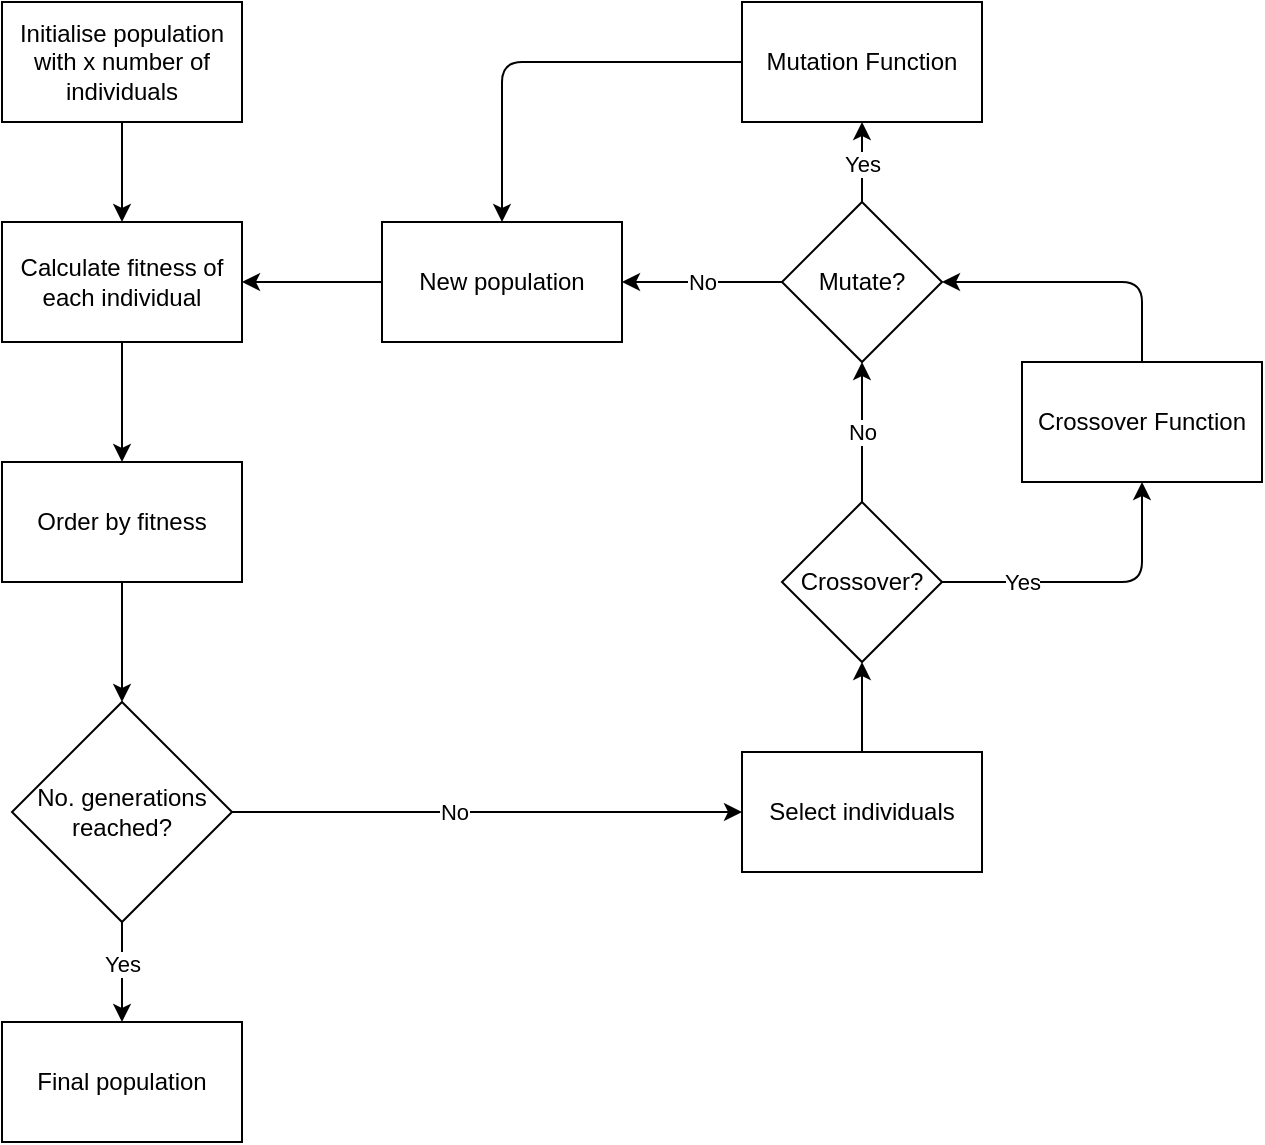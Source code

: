 <mxfile version="13.0.7" type="device"><diagram id="CsFAPCcwO8BTbtbV74Dq" name="Page-1"><mxGraphModel dx="816" dy="892" grid="1" gridSize="10" guides="1" tooltips="1" connect="1" arrows="1" fold="1" page="1" pageScale="1" pageWidth="827" pageHeight="1169" math="0" shadow="0"><root><mxCell id="0"/><mxCell id="1" parent="0"/><mxCell id="O2ZmckwoiKSsDtnYuB-l-2" value="Initialise population with x number of individuals" style="rounded=0;whiteSpace=wrap;html=1;" vertex="1" parent="1"><mxGeometry x="130" y="110" width="120" height="60" as="geometry"/></mxCell><mxCell id="O2ZmckwoiKSsDtnYuB-l-3" value="Calculate fitness of each individual" style="rounded=0;whiteSpace=wrap;html=1;" vertex="1" parent="1"><mxGeometry x="130" y="220" width="120" height="60" as="geometry"/></mxCell><mxCell id="O2ZmckwoiKSsDtnYuB-l-5" value="Order by fitness" style="rounded=0;whiteSpace=wrap;html=1;" vertex="1" parent="1"><mxGeometry x="130" y="340" width="120" height="60" as="geometry"/></mxCell><mxCell id="O2ZmckwoiKSsDtnYuB-l-9" value="Crossover?" style="rhombus;whiteSpace=wrap;html=1;" vertex="1" parent="1"><mxGeometry x="520" y="360" width="80" height="80" as="geometry"/></mxCell><mxCell id="O2ZmckwoiKSsDtnYuB-l-10" value="Mutate?" style="rhombus;whiteSpace=wrap;html=1;" vertex="1" parent="1"><mxGeometry x="520" y="210" width="80" height="80" as="geometry"/></mxCell><mxCell id="O2ZmckwoiKSsDtnYuB-l-11" value="" style="endArrow=classic;html=1;exitX=0.5;exitY=0;exitDx=0;exitDy=0;entryX=0.5;entryY=1;entryDx=0;entryDy=0;" edge="1" parent="1" source="O2ZmckwoiKSsDtnYuB-l-9" target="O2ZmckwoiKSsDtnYuB-l-10"><mxGeometry width="50" height="50" relative="1" as="geometry"><mxPoint x="510" y="490" as="sourcePoint"/><mxPoint x="560" y="440" as="targetPoint"/></mxGeometry></mxCell><mxCell id="O2ZmckwoiKSsDtnYuB-l-29" value="No" style="edgeLabel;html=1;align=center;verticalAlign=middle;resizable=0;points=[];" vertex="1" connectable="0" parent="O2ZmckwoiKSsDtnYuB-l-11"><mxGeometry x="-0.268" relative="1" as="geometry"><mxPoint y="-10" as="offset"/></mxGeometry></mxCell><mxCell id="O2ZmckwoiKSsDtnYuB-l-14" value="" style="endArrow=classic;html=1;exitX=0.5;exitY=1;exitDx=0;exitDy=0;entryX=0.5;entryY=0;entryDx=0;entryDy=0;" edge="1" parent="1" source="O2ZmckwoiKSsDtnYuB-l-3" target="O2ZmckwoiKSsDtnYuB-l-5"><mxGeometry width="50" height="50" relative="1" as="geometry"><mxPoint x="350" y="280" as="sourcePoint"/><mxPoint x="510" y="420" as="targetPoint"/></mxGeometry></mxCell><mxCell id="O2ZmckwoiKSsDtnYuB-l-15" value="" style="endArrow=classic;html=1;exitX=0.5;exitY=1;exitDx=0;exitDy=0;entryX=0.5;entryY=0;entryDx=0;entryDy=0;" edge="1" parent="1" source="O2ZmckwoiKSsDtnYuB-l-2" target="O2ZmckwoiKSsDtnYuB-l-3"><mxGeometry width="50" height="50" relative="1" as="geometry"><mxPoint x="460" y="470" as="sourcePoint"/><mxPoint x="510" y="420" as="targetPoint"/></mxGeometry></mxCell><mxCell id="O2ZmckwoiKSsDtnYuB-l-17" value="No. generations reached?" style="rhombus;whiteSpace=wrap;html=1;" vertex="1" parent="1"><mxGeometry x="135" y="460" width="110" height="110" as="geometry"/></mxCell><mxCell id="O2ZmckwoiKSsDtnYuB-l-18" value="" style="endArrow=classic;html=1;exitX=0.5;exitY=1;exitDx=0;exitDy=0;entryX=0.5;entryY=0;entryDx=0;entryDy=0;" edge="1" parent="1" source="O2ZmckwoiKSsDtnYuB-l-5" target="O2ZmckwoiKSsDtnYuB-l-17"><mxGeometry width="50" height="50" relative="1" as="geometry"><mxPoint x="390" y="470" as="sourcePoint"/><mxPoint x="440" y="420" as="targetPoint"/></mxGeometry></mxCell><mxCell id="O2ZmckwoiKSsDtnYuB-l-19" value="Final population" style="rounded=0;whiteSpace=wrap;html=1;" vertex="1" parent="1"><mxGeometry x="130" y="620" width="120" height="60" as="geometry"/></mxCell><mxCell id="O2ZmckwoiKSsDtnYuB-l-20" value="" style="endArrow=classic;html=1;exitX=0.5;exitY=1;exitDx=0;exitDy=0;entryX=0.5;entryY=0;entryDx=0;entryDy=0;" edge="1" parent="1" source="O2ZmckwoiKSsDtnYuB-l-17" target="O2ZmckwoiKSsDtnYuB-l-19"><mxGeometry width="50" height="50" relative="1" as="geometry"><mxPoint x="390" y="470" as="sourcePoint"/><mxPoint x="440" y="420" as="targetPoint"/></mxGeometry></mxCell><mxCell id="O2ZmckwoiKSsDtnYuB-l-38" value="Yes" style="edgeLabel;html=1;align=center;verticalAlign=middle;resizable=0;points=[];" vertex="1" connectable="0" parent="O2ZmckwoiKSsDtnYuB-l-20"><mxGeometry x="-0.473" relative="1" as="geometry"><mxPoint y="7.35" as="offset"/></mxGeometry></mxCell><mxCell id="O2ZmckwoiKSsDtnYuB-l-22" value="Crossover Function" style="rounded=0;whiteSpace=wrap;html=1;" vertex="1" parent="1"><mxGeometry x="640" y="290" width="120" height="60" as="geometry"/></mxCell><mxCell id="O2ZmckwoiKSsDtnYuB-l-26" value="" style="endArrow=classic;html=1;exitX=0.5;exitY=0;exitDx=0;exitDy=0;entryX=1;entryY=0.5;entryDx=0;entryDy=0;" edge="1" parent="1" source="O2ZmckwoiKSsDtnYuB-l-22" target="O2ZmckwoiKSsDtnYuB-l-10"><mxGeometry width="50" height="50" relative="1" as="geometry"><mxPoint x="470" y="490" as="sourcePoint"/><mxPoint x="520" y="440" as="targetPoint"/><Array as="points"><mxPoint x="700" y="250"/></Array></mxGeometry></mxCell><mxCell id="O2ZmckwoiKSsDtnYuB-l-27" value="" style="endArrow=classic;html=1;exitX=0.5;exitY=0;exitDx=0;exitDy=0;entryX=0.5;entryY=1;entryDx=0;entryDy=0;" edge="1" parent="1" target="O2ZmckwoiKSsDtnYuB-l-9"><mxGeometry width="50" height="50" relative="1" as="geometry"><mxPoint x="560" y="540" as="sourcePoint"/><mxPoint x="470" y="420" as="targetPoint"/></mxGeometry></mxCell><mxCell id="O2ZmckwoiKSsDtnYuB-l-30" value="Mutation Function" style="rounded=0;whiteSpace=wrap;html=1;" vertex="1" parent="1"><mxGeometry x="500" y="110" width="120" height="60" as="geometry"/></mxCell><mxCell id="O2ZmckwoiKSsDtnYuB-l-31" value="" style="endArrow=classic;html=1;exitX=0.5;exitY=0;exitDx=0;exitDy=0;entryX=0.5;entryY=1;entryDx=0;entryDy=0;" edge="1" parent="1" source="O2ZmckwoiKSsDtnYuB-l-10" target="O2ZmckwoiKSsDtnYuB-l-30"><mxGeometry width="50" height="50" relative="1" as="geometry"><mxPoint x="420" y="470" as="sourcePoint"/><mxPoint x="470" y="420" as="targetPoint"/></mxGeometry></mxCell><mxCell id="O2ZmckwoiKSsDtnYuB-l-34" value="Yes" style="edgeLabel;html=1;align=center;verticalAlign=middle;resizable=0;points=[];" vertex="1" connectable="0" parent="O2ZmckwoiKSsDtnYuB-l-31"><mxGeometry x="-0.433" relative="1" as="geometry"><mxPoint y="-8.24" as="offset"/></mxGeometry></mxCell><mxCell id="O2ZmckwoiKSsDtnYuB-l-32" value="" style="endArrow=classic;html=1;exitX=0;exitY=0.5;exitDx=0;exitDy=0;entryX=1;entryY=0.5;entryDx=0;entryDy=0;" edge="1" parent="1" source="O2ZmckwoiKSsDtnYuB-l-10" target="O2ZmckwoiKSsDtnYuB-l-39"><mxGeometry width="50" height="50" relative="1" as="geometry"><mxPoint x="420" y="470" as="sourcePoint"/><mxPoint x="430" y="340" as="targetPoint"/></mxGeometry></mxCell><mxCell id="O2ZmckwoiKSsDtnYuB-l-35" value="No" style="edgeLabel;html=1;align=center;verticalAlign=middle;resizable=0;points=[];" vertex="1" connectable="0" parent="O2ZmckwoiKSsDtnYuB-l-32"><mxGeometry x="-0.254" y="3" relative="1" as="geometry"><mxPoint x="-10.59" y="-3" as="offset"/></mxGeometry></mxCell><mxCell id="O2ZmckwoiKSsDtnYuB-l-33" value="" style="endArrow=classic;html=1;exitX=0;exitY=0.5;exitDx=0;exitDy=0;entryX=0.5;entryY=0;entryDx=0;entryDy=0;" edge="1" parent="1" source="O2ZmckwoiKSsDtnYuB-l-30" target="O2ZmckwoiKSsDtnYuB-l-39"><mxGeometry width="50" height="50" relative="1" as="geometry"><mxPoint x="420" y="470" as="sourcePoint"/><mxPoint x="340" y="160" as="targetPoint"/><Array as="points"><mxPoint x="380" y="140"/></Array></mxGeometry></mxCell><mxCell id="O2ZmckwoiKSsDtnYuB-l-36" value="" style="endArrow=classic;html=1;exitX=1;exitY=0.5;exitDx=0;exitDy=0;entryX=0;entryY=0.5;entryDx=0;entryDy=0;" edge="1" parent="1" source="O2ZmckwoiKSsDtnYuB-l-17" target="O2ZmckwoiKSsDtnYuB-l-41"><mxGeometry width="50" height="50" relative="1" as="geometry"><mxPoint x="420" y="470" as="sourcePoint"/><mxPoint x="320" y="570" as="targetPoint"/></mxGeometry></mxCell><mxCell id="O2ZmckwoiKSsDtnYuB-l-37" value="No" style="edgeLabel;html=1;align=center;verticalAlign=middle;resizable=0;points=[];" vertex="1" connectable="0" parent="O2ZmckwoiKSsDtnYuB-l-36"><mxGeometry x="-0.199" y="-3" relative="1" as="geometry"><mxPoint x="9.12" y="-3" as="offset"/></mxGeometry></mxCell><mxCell id="O2ZmckwoiKSsDtnYuB-l-39" value="New population" style="rounded=0;whiteSpace=wrap;html=1;" vertex="1" parent="1"><mxGeometry x="320" y="220" width="120" height="60" as="geometry"/></mxCell><mxCell id="O2ZmckwoiKSsDtnYuB-l-40" value="" style="endArrow=classic;html=1;exitX=0;exitY=0.5;exitDx=0;exitDy=0;entryX=1;entryY=0.5;entryDx=0;entryDy=0;" edge="1" parent="1" source="O2ZmckwoiKSsDtnYuB-l-39" target="O2ZmckwoiKSsDtnYuB-l-3"><mxGeometry width="50" height="50" relative="1" as="geometry"><mxPoint x="420" y="470" as="sourcePoint"/><mxPoint x="470" y="420" as="targetPoint"/></mxGeometry></mxCell><mxCell id="O2ZmckwoiKSsDtnYuB-l-41" value="Select individuals" style="rounded=0;whiteSpace=wrap;html=1;" vertex="1" parent="1"><mxGeometry x="500" y="485" width="120" height="60" as="geometry"/></mxCell><mxCell id="O2ZmckwoiKSsDtnYuB-l-42" value="" style="endArrow=classic;html=1;exitX=1;exitY=0.5;exitDx=0;exitDy=0;entryX=0.5;entryY=1;entryDx=0;entryDy=0;" edge="1" parent="1" source="O2ZmckwoiKSsDtnYuB-l-9" target="O2ZmckwoiKSsDtnYuB-l-22"><mxGeometry width="50" height="50" relative="1" as="geometry"><mxPoint x="420" y="470" as="sourcePoint"/><mxPoint x="470" y="420" as="targetPoint"/><Array as="points"><mxPoint x="700" y="400"/></Array></mxGeometry></mxCell><mxCell id="O2ZmckwoiKSsDtnYuB-l-43" value="Yes" style="edgeLabel;html=1;align=center;verticalAlign=middle;resizable=0;points=[];" vertex="1" connectable="0" parent="O2ZmckwoiKSsDtnYuB-l-42"><mxGeometry x="-0.164" y="3" relative="1" as="geometry"><mxPoint x="-22.35" y="3" as="offset"/></mxGeometry></mxCell></root></mxGraphModel></diagram></mxfile>